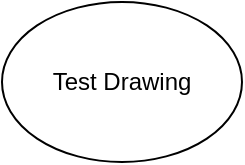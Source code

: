 <mxfile version="18.1.1" type="github">
  <diagram id="dTPt1WlTEGHqC2H95aZ0" name="Page-1">
    <mxGraphModel dx="870" dy="584" grid="1" gridSize="10" guides="1" tooltips="1" connect="1" arrows="1" fold="1" page="1" pageScale="1" pageWidth="850" pageHeight="1100" math="0" shadow="0">
      <root>
        <mxCell id="0" />
        <mxCell id="1" parent="0" />
        <mxCell id="TXifJOMxCGuoW-Jv-r6u-1" value="Test Drawing" style="ellipse;whiteSpace=wrap;html=1;" vertex="1" parent="1">
          <mxGeometry x="360" y="260" width="120" height="80" as="geometry" />
        </mxCell>
      </root>
    </mxGraphModel>
  </diagram>
</mxfile>
